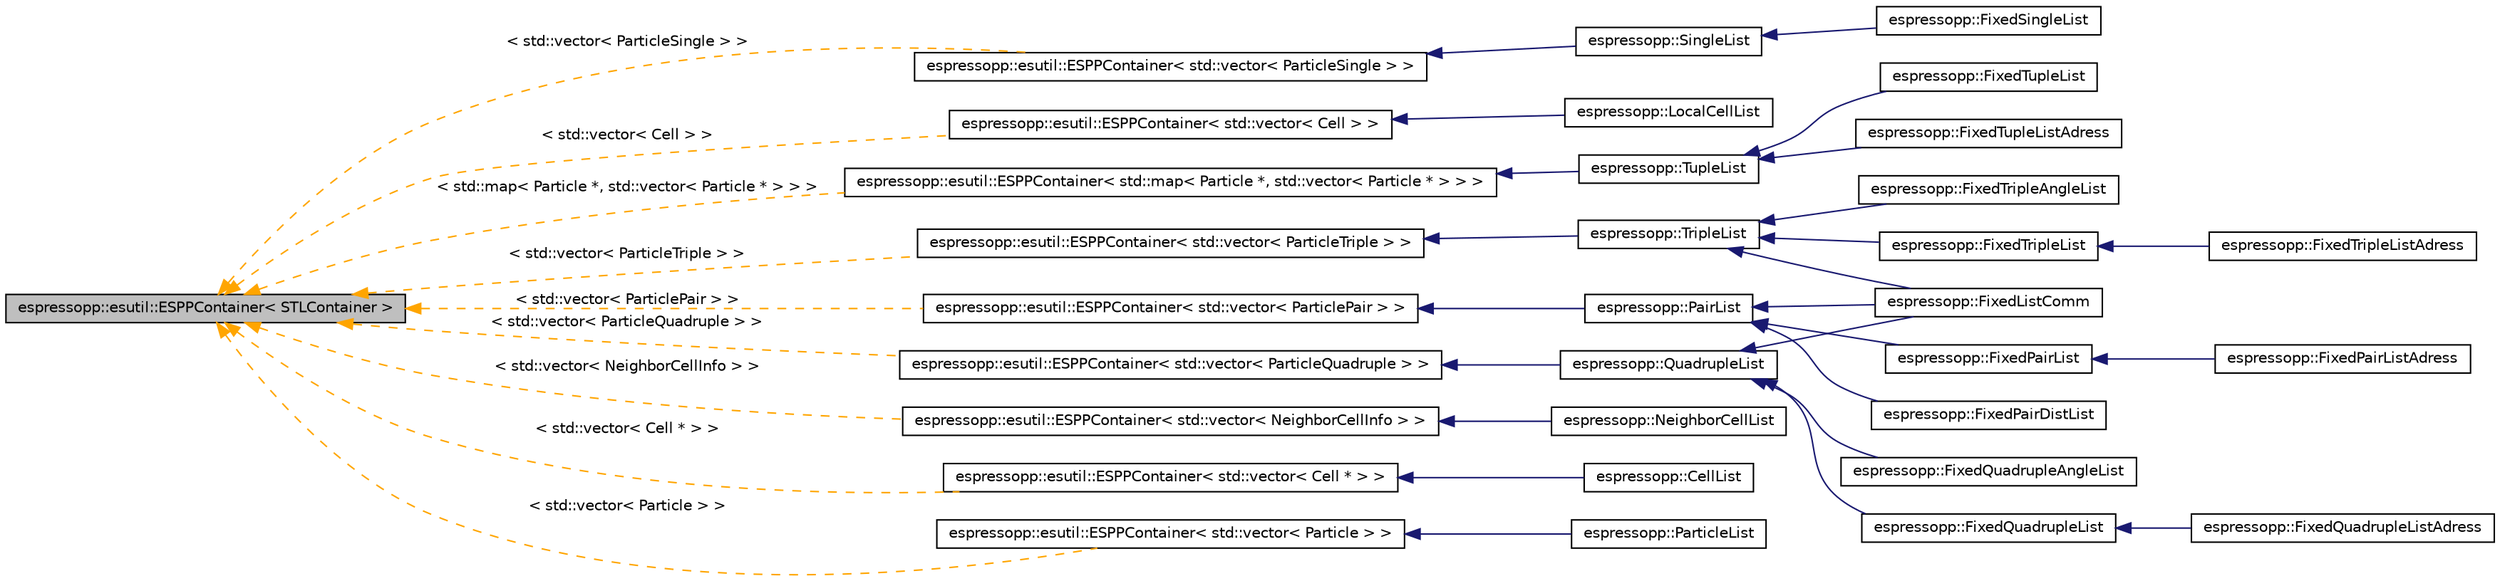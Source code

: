 digraph G
{
  edge [fontname="Helvetica",fontsize="10",labelfontname="Helvetica",labelfontsize="10"];
  node [fontname="Helvetica",fontsize="10",shape=record];
  rankdir="LR";
  Node1 [label="espressopp::esutil::ESPPContainer\< STLContainer \>",height=0.2,width=0.4,color="black", fillcolor="grey75", style="filled" fontcolor="black"];
  Node1 -> Node2 [dir="back",color="orange",fontsize="10",style="dashed",label=" \< std::vector\< ParticleSingle \> \>" ,fontname="Helvetica"];
  Node2 [label="espressopp::esutil::ESPPContainer\< std::vector\< ParticleSingle \> \>",height=0.2,width=0.4,color="black", fillcolor="white", style="filled",URL="$classespressopp_1_1esutil_1_1ESPPContainer.html"];
  Node2 -> Node3 [dir="back",color="midnightblue",fontsize="10",style="solid",fontname="Helvetica"];
  Node3 [label="espressopp::SingleList",height=0.2,width=0.4,color="black", fillcolor="white", style="filled",URL="$structespressopp_1_1SingleList.html"];
  Node3 -> Node4 [dir="back",color="midnightblue",fontsize="10",style="solid",fontname="Helvetica"];
  Node4 [label="espressopp::FixedSingleList",height=0.2,width=0.4,color="black", fillcolor="white", style="filled",URL="$classespressopp_1_1FixedSingleList.html"];
  Node1 -> Node5 [dir="back",color="orange",fontsize="10",style="dashed",label=" \< std::vector\< Cell \> \>" ,fontname="Helvetica"];
  Node5 [label="espressopp::esutil::ESPPContainer\< std::vector\< Cell \> \>",height=0.2,width=0.4,color="black", fillcolor="white", style="filled",URL="$classespressopp_1_1esutil_1_1ESPPContainer.html"];
  Node5 -> Node6 [dir="back",color="midnightblue",fontsize="10",style="solid",fontname="Helvetica"];
  Node6 [label="espressopp::LocalCellList",height=0.2,width=0.4,color="black", fillcolor="white", style="filled",URL="$structespressopp_1_1LocalCellList.html"];
  Node1 -> Node7 [dir="back",color="orange",fontsize="10",style="dashed",label=" \< std::map\< Particle *, std::vector\< Particle * \> \> \>" ,fontname="Helvetica"];
  Node7 [label="espressopp::esutil::ESPPContainer\< std::map\< Particle *, std::vector\< Particle * \> \> \>",height=0.2,width=0.4,color="black", fillcolor="white", style="filled",URL="$classespressopp_1_1esutil_1_1ESPPContainer.html"];
  Node7 -> Node8 [dir="back",color="midnightblue",fontsize="10",style="solid",fontname="Helvetica"];
  Node8 [label="espressopp::TupleList",height=0.2,width=0.4,color="black", fillcolor="white", style="filled",URL="$structespressopp_1_1TupleList.html"];
  Node8 -> Node9 [dir="back",color="midnightblue",fontsize="10",style="solid",fontname="Helvetica"];
  Node9 [label="espressopp::FixedTupleList",height=0.2,width=0.4,color="black", fillcolor="white", style="filled",URL="$classespressopp_1_1FixedTupleList.html"];
  Node8 -> Node10 [dir="back",color="midnightblue",fontsize="10",style="solid",fontname="Helvetica"];
  Node10 [label="espressopp::FixedTupleListAdress",height=0.2,width=0.4,color="black", fillcolor="white", style="filled",URL="$classespressopp_1_1FixedTupleListAdress.html"];
  Node1 -> Node11 [dir="back",color="orange",fontsize="10",style="dashed",label=" \< std::vector\< ParticleTriple \> \>" ,fontname="Helvetica"];
  Node11 [label="espressopp::esutil::ESPPContainer\< std::vector\< ParticleTriple \> \>",height=0.2,width=0.4,color="black", fillcolor="white", style="filled",URL="$classespressopp_1_1esutil_1_1ESPPContainer.html"];
  Node11 -> Node12 [dir="back",color="midnightblue",fontsize="10",style="solid",fontname="Helvetica"];
  Node12 [label="espressopp::TripleList",height=0.2,width=0.4,color="black", fillcolor="white", style="filled",URL="$structespressopp_1_1TripleList.html"];
  Node12 -> Node13 [dir="back",color="midnightblue",fontsize="10",style="solid",fontname="Helvetica"];
  Node13 [label="espressopp::FixedListComm",height=0.2,width=0.4,color="black", fillcolor="white", style="filled",URL="$classespressopp_1_1FixedListComm.html"];
  Node12 -> Node14 [dir="back",color="midnightblue",fontsize="10",style="solid",fontname="Helvetica"];
  Node14 [label="espressopp::FixedTripleAngleList",height=0.2,width=0.4,color="black", fillcolor="white", style="filled",URL="$classespressopp_1_1FixedTripleAngleList.html"];
  Node12 -> Node15 [dir="back",color="midnightblue",fontsize="10",style="solid",fontname="Helvetica"];
  Node15 [label="espressopp::FixedTripleList",height=0.2,width=0.4,color="black", fillcolor="white", style="filled",URL="$classespressopp_1_1FixedTripleList.html"];
  Node15 -> Node16 [dir="back",color="midnightblue",fontsize="10",style="solid",fontname="Helvetica"];
  Node16 [label="espressopp::FixedTripleListAdress",height=0.2,width=0.4,color="black", fillcolor="white", style="filled",URL="$classespressopp_1_1FixedTripleListAdress.html",tooltip="This is a subclass of FixedTripleList."];
  Node1 -> Node17 [dir="back",color="orange",fontsize="10",style="dashed",label=" \< std::vector\< NeighborCellInfo \> \>" ,fontname="Helvetica"];
  Node17 [label="espressopp::esutil::ESPPContainer\< std::vector\< NeighborCellInfo \> \>",height=0.2,width=0.4,color="black", fillcolor="white", style="filled",URL="$classespressopp_1_1esutil_1_1ESPPContainer.html"];
  Node17 -> Node18 [dir="back",color="midnightblue",fontsize="10",style="solid",fontname="Helvetica"];
  Node18 [label="espressopp::NeighborCellList",height=0.2,width=0.4,color="black", fillcolor="white", style="filled",URL="$structespressopp_1_1NeighborCellList.html"];
  Node1 -> Node19 [dir="back",color="orange",fontsize="10",style="dashed",label=" \< std::vector\< ParticlePair \> \>" ,fontname="Helvetica"];
  Node19 [label="espressopp::esutil::ESPPContainer\< std::vector\< ParticlePair \> \>",height=0.2,width=0.4,color="black", fillcolor="white", style="filled",URL="$classespressopp_1_1esutil_1_1ESPPContainer.html"];
  Node19 -> Node20 [dir="back",color="midnightblue",fontsize="10",style="solid",fontname="Helvetica"];
  Node20 [label="espressopp::PairList",height=0.2,width=0.4,color="black", fillcolor="white", style="filled",URL="$structespressopp_1_1PairList.html"];
  Node20 -> Node13 [dir="back",color="midnightblue",fontsize="10",style="solid",fontname="Helvetica"];
  Node20 -> Node21 [dir="back",color="midnightblue",fontsize="10",style="solid",fontname="Helvetica"];
  Node21 [label="espressopp::FixedPairDistList",height=0.2,width=0.4,color="black", fillcolor="white", style="filled",URL="$classespressopp_1_1FixedPairDistList.html"];
  Node20 -> Node22 [dir="back",color="midnightblue",fontsize="10",style="solid",fontname="Helvetica"];
  Node22 [label="espressopp::FixedPairList",height=0.2,width=0.4,color="black", fillcolor="white", style="filled",URL="$classespressopp_1_1FixedPairList.html"];
  Node22 -> Node23 [dir="back",color="midnightblue",fontsize="10",style="solid",fontname="Helvetica"];
  Node23 [label="espressopp::FixedPairListAdress",height=0.2,width=0.4,color="black", fillcolor="white", style="filled",URL="$classespressopp_1_1FixedPairListAdress.html",tooltip="This is a subclass of FixedPairList."];
  Node1 -> Node24 [dir="back",color="orange",fontsize="10",style="dashed",label=" \< std::vector\< Cell * \> \>" ,fontname="Helvetica"];
  Node24 [label="espressopp::esutil::ESPPContainer\< std::vector\< Cell * \> \>",height=0.2,width=0.4,color="black", fillcolor="white", style="filled",URL="$classespressopp_1_1esutil_1_1ESPPContainer.html"];
  Node24 -> Node25 [dir="back",color="midnightblue",fontsize="10",style="solid",fontname="Helvetica"];
  Node25 [label="espressopp::CellList",height=0.2,width=0.4,color="black", fillcolor="white", style="filled",URL="$structespressopp_1_1CellList.html"];
  Node1 -> Node26 [dir="back",color="orange",fontsize="10",style="dashed",label=" \< std::vector\< Particle \> \>" ,fontname="Helvetica"];
  Node26 [label="espressopp::esutil::ESPPContainer\< std::vector\< Particle \> \>",height=0.2,width=0.4,color="black", fillcolor="white", style="filled",URL="$classespressopp_1_1esutil_1_1ESPPContainer.html"];
  Node26 -> Node27 [dir="back",color="midnightblue",fontsize="10",style="solid",fontname="Helvetica"];
  Node27 [label="espressopp::ParticleList",height=0.2,width=0.4,color="black", fillcolor="white", style="filled",URL="$structespressopp_1_1ParticleList.html"];
  Node1 -> Node28 [dir="back",color="orange",fontsize="10",style="dashed",label=" \< std::vector\< ParticleQuadruple \> \>" ,fontname="Helvetica"];
  Node28 [label="espressopp::esutil::ESPPContainer\< std::vector\< ParticleQuadruple \> \>",height=0.2,width=0.4,color="black", fillcolor="white", style="filled",URL="$classespressopp_1_1esutil_1_1ESPPContainer.html"];
  Node28 -> Node29 [dir="back",color="midnightblue",fontsize="10",style="solid",fontname="Helvetica"];
  Node29 [label="espressopp::QuadrupleList",height=0.2,width=0.4,color="black", fillcolor="white", style="filled",URL="$structespressopp_1_1QuadrupleList.html"];
  Node29 -> Node13 [dir="back",color="midnightblue",fontsize="10",style="solid",fontname="Helvetica"];
  Node29 -> Node30 [dir="back",color="midnightblue",fontsize="10",style="solid",fontname="Helvetica"];
  Node30 [label="espressopp::FixedQuadrupleAngleList",height=0.2,width=0.4,color="black", fillcolor="white", style="filled",URL="$classespressopp_1_1FixedQuadrupleAngleList.html"];
  Node29 -> Node31 [dir="back",color="midnightblue",fontsize="10",style="solid",fontname="Helvetica"];
  Node31 [label="espressopp::FixedQuadrupleList",height=0.2,width=0.4,color="black", fillcolor="white", style="filled",URL="$classespressopp_1_1FixedQuadrupleList.html"];
  Node31 -> Node32 [dir="back",color="midnightblue",fontsize="10",style="solid",fontname="Helvetica"];
  Node32 [label="espressopp::FixedQuadrupleListAdress",height=0.2,width=0.4,color="black", fillcolor="white", style="filled",URL="$classespressopp_1_1FixedQuadrupleListAdress.html"];
}
